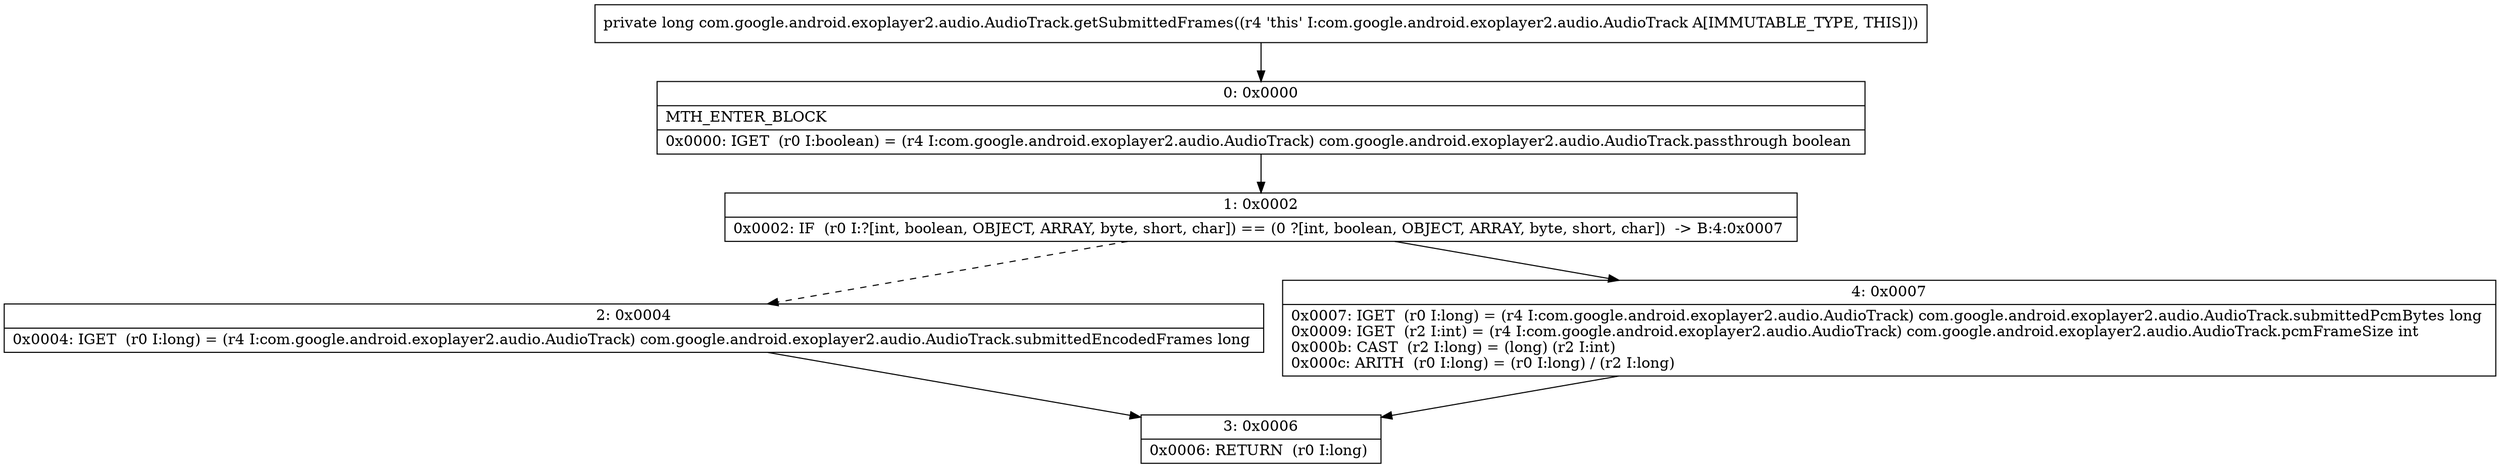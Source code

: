 digraph "CFG forcom.google.android.exoplayer2.audio.AudioTrack.getSubmittedFrames()J" {
Node_0 [shape=record,label="{0\:\ 0x0000|MTH_ENTER_BLOCK\l|0x0000: IGET  (r0 I:boolean) = (r4 I:com.google.android.exoplayer2.audio.AudioTrack) com.google.android.exoplayer2.audio.AudioTrack.passthrough boolean \l}"];
Node_1 [shape=record,label="{1\:\ 0x0002|0x0002: IF  (r0 I:?[int, boolean, OBJECT, ARRAY, byte, short, char]) == (0 ?[int, boolean, OBJECT, ARRAY, byte, short, char])  \-\> B:4:0x0007 \l}"];
Node_2 [shape=record,label="{2\:\ 0x0004|0x0004: IGET  (r0 I:long) = (r4 I:com.google.android.exoplayer2.audio.AudioTrack) com.google.android.exoplayer2.audio.AudioTrack.submittedEncodedFrames long \l}"];
Node_3 [shape=record,label="{3\:\ 0x0006|0x0006: RETURN  (r0 I:long) \l}"];
Node_4 [shape=record,label="{4\:\ 0x0007|0x0007: IGET  (r0 I:long) = (r4 I:com.google.android.exoplayer2.audio.AudioTrack) com.google.android.exoplayer2.audio.AudioTrack.submittedPcmBytes long \l0x0009: IGET  (r2 I:int) = (r4 I:com.google.android.exoplayer2.audio.AudioTrack) com.google.android.exoplayer2.audio.AudioTrack.pcmFrameSize int \l0x000b: CAST  (r2 I:long) = (long) (r2 I:int) \l0x000c: ARITH  (r0 I:long) = (r0 I:long) \/ (r2 I:long) \l}"];
MethodNode[shape=record,label="{private long com.google.android.exoplayer2.audio.AudioTrack.getSubmittedFrames((r4 'this' I:com.google.android.exoplayer2.audio.AudioTrack A[IMMUTABLE_TYPE, THIS])) }"];
MethodNode -> Node_0;
Node_0 -> Node_1;
Node_1 -> Node_2[style=dashed];
Node_1 -> Node_4;
Node_2 -> Node_3;
Node_4 -> Node_3;
}

